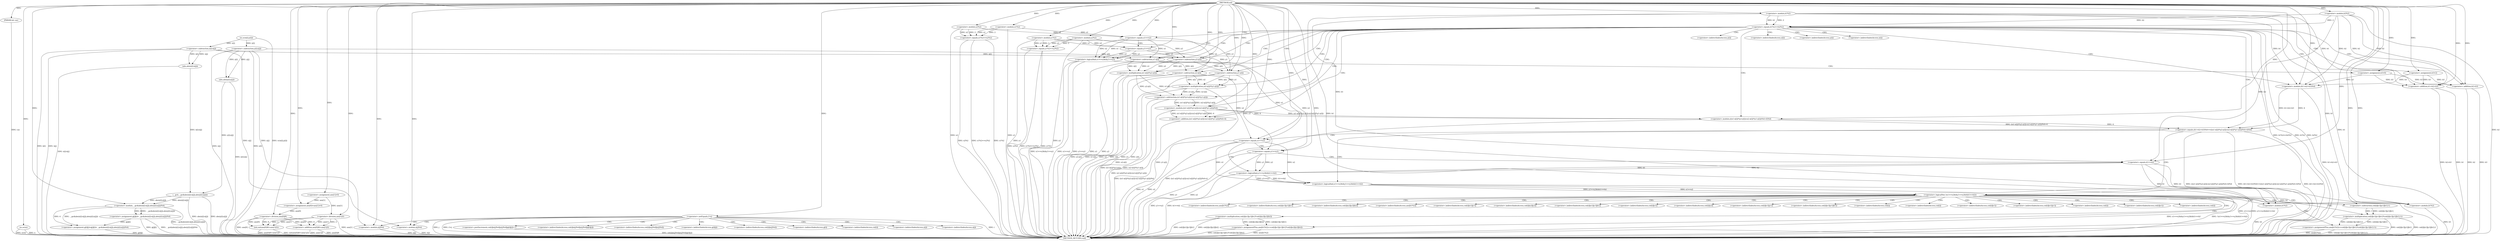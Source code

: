 digraph "sol" {  
"1000268" [label = "(METHOD,sol)" ]
"1000505" [label = "(METHOD_RETURN,void)" ]
"1000269" [label = "(PARAM,int cas)" ]
"1000271" [label = "(sc,sc(n))" ]
"1000273" [label = "(sc,sc(x[i],y[i]))" ]
"1000280" [label = "(<operator>.assignment,g[i][j]=g[j][i]=__gcd(abs(x[i]-x[j]),abs(y[i]-y[j]))%4)" ]
"1000338" [label = "(<operator>.assignment,ans[0]=ans[1]=0)" ]
"1000493" [label = "(out,out(ans[0]/6+ans[1]/2))" ]
"1000312" [label = "(<operator>.notEquals,i!=j)" ]
"1000315" [label = "(<operator>.postIncrement,cnt[i][x[j]%4][y[j]%4][g[i][j]]++)" ]
"1000286" [label = "(<operator>.assignment,g[j][i]=__gcd(abs(x[i]-x[j]),abs(y[i]-y[j]))%4)" ]
"1000342" [label = "(<operator>.assignment,ans[1]=0)" ]
"1000349" [label = "(<operator>.equals,x1%2==x2%2)" ]
"1000357" [label = "(<operator>.equals,y1%2==y2%2)" ]
"1000365" [label = "(<operator>.equals,b1%2==b2%2)" ]
"1000494" [label = "(<operator>.addition,ans[0]/6+ans[1]/2)" ]
"1000292" [label = "(<operator>.modulo,__gcd(abs(x[i]-x[j]),abs(y[i]-y[j]))%4)" ]
"1000374" [label = "(<operator>.assignment,b3=2)" ]
"1000495" [label = "(<operator>.division,ans[0]/6)" ]
"1000500" [label = "(<operator>.division,ans[1]/2)" ]
"1000293" [label = "(__gcd,__gcd(abs(x[i]-x[j]),abs(y[i]-y[j])))" ]
"1000350" [label = "(<operator>.modulo,x1%2)" ]
"1000353" [label = "(<operator>.modulo,x2%2)" ]
"1000358" [label = "(<operator>.modulo,y1%2)" ]
"1000361" [label = "(<operator>.modulo,y2%2)" ]
"1000366" [label = "(<operator>.modulo,b1%2)" ]
"1000369" [label = "(<operator>.modulo,b2%2)" ]
"1000378" [label = "(<operator>.logicalAnd,x1==x2&&y1==y2)" ]
"1000385" [label = "(<operator>.assignment,b3=0)" ]
"1000389" [label = "(<operator>.equals,(b1+b2+b3)%4==(((x1-x[i])*(y2-y[i])-(x2-x[i])*(y1-y[i]))%4+4)%4)" ]
"1000294" [label = "(abs,abs(x[i]-x[j]))" ]
"1000302" [label = "(abs,abs(y[i]-y[j]))" ]
"1000327" [label = "(<operator>.modulo,y[j]%4)" ]
"1000295" [label = "(<operator>.subtraction,x[i]-x[j])" ]
"1000303" [label = "(<operator>.subtraction,y[i]-y[j])" ]
"1000322" [label = "(<operator>.modulo,x[j]%4)" ]
"1000379" [label = "(<operator>.equals,x1==x2)" ]
"1000382" [label = "(<operator>.equals,y1==y2)" ]
"1000390" [label = "(<operator>.modulo,(b1+b2+b3)%4)" ]
"1000397" [label = "(<operator>.modulo,(((x1-x[i])*(y2-y[i])-(x2-x[i])*(y1-y[i]))%4+4)%4)" ]
"1000428" [label = "(<operator>.logicalNot,!(x1==x2&&y1==y2&&b1==b2))" ]
"1000440" [label = "(<operator>.assignmentPlus,ans[b1%2]+=cnt[i][x1][y1][b1]*cnt[i][x2][y2][b2])" ]
"1000391" [label = "(<operator>.addition,b1+b2+b3)" ]
"1000398" [label = "(<operator>.addition,((x1-x[i])*(y2-y[i])-(x2-x[i])*(y1-y[i]))%4+4)" ]
"1000466" [label = "(<operator>.assignmentPlus,ans[b1%2]+=cnt[i][x1][y1][b1]*(cnt[i][x1][y1][b1]-1))" ]
"1000393" [label = "(<operator>.addition,b2+b3)" ]
"1000399" [label = "(<operator>.modulo,((x1-x[i])*(y2-y[i])-(x2-x[i])*(y1-y[i]))%4)" ]
"1000429" [label = "(<operator>.logicalAnd,x1==x2&&y1==y2&&b1==b2)" ]
"1000446" [label = "(<operator>.multiplication,cnt[i][x1][y1][b1]*cnt[i][x2][y2][b2])" ]
"1000400" [label = "(<operator>.subtraction,(x1-x[i])*(y2-y[i])-(x2-x[i])*(y1-y[i]))" ]
"1000430" [label = "(<operator>.equals,x1==x2)" ]
"1000433" [label = "(<operator>.logicalAnd,y1==y2&&b1==b2)" ]
"1000443" [label = "(<operator>.modulo,b1%2)" ]
"1000472" [label = "(<operator>.multiplication,cnt[i][x1][y1][b1]*(cnt[i][x1][y1][b1]-1))" ]
"1000401" [label = "(<operator>.multiplication,(x1-x[i])*(y2-y[i]))" ]
"1000412" [label = "(<operator>.multiplication,(x2-x[i])*(y1-y[i]))" ]
"1000434" [label = "(<operator>.equals,y1==y2)" ]
"1000437" [label = "(<operator>.equals,b1==b2)" ]
"1000469" [label = "(<operator>.modulo,b1%2)" ]
"1000482" [label = "(<operator>.subtraction,cnt[i][x1][y1][b1]-1)" ]
"1000402" [label = "(<operator>.subtraction,x1-x[i])" ]
"1000407" [label = "(<operator>.subtraction,y2-y[i])" ]
"1000413" [label = "(<operator>.subtraction,x2-x[i])" ]
"1000418" [label = "(<operator>.subtraction,y1-y[i])" ]
"1000316" [label = "(<operator>.indirectIndexAccess,cnt[i][x[j]%4][y[j]%4][g[i][j]])" ]
"1000317" [label = "(<operator>.indirectIndexAccess,cnt[i][x[j]%4][y[j]%4])" ]
"1000332" [label = "(<operator>.indirectIndexAccess,g[i][j])" ]
"1000318" [label = "(<operator>.indirectIndexAccess,cnt[i][x[j]%4])" ]
"1000333" [label = "(<operator>.indirectIndexAccess,g[i])" ]
"1000319" [label = "(<operator>.indirectIndexAccess,cnt[i])" ]
"1000328" [label = "(<operator>.indirectIndexAccess,y[j])" ]
"1000323" [label = "(<operator>.indirectIndexAccess,x[j])" ]
"1000441" [label = "(<operator>.indirectIndexAccess,ans[b1%2])" ]
"1000447" [label = "(<operator>.indirectIndexAccess,cnt[i][x1][y1][b1])" ]
"1000456" [label = "(<operator>.indirectIndexAccess,cnt[i][x2][y2][b2])" ]
"1000467" [label = "(<operator>.indirectIndexAccess,ans[b1%2])" ]
"1000448" [label = "(<operator>.indirectIndexAccess,cnt[i][x1][y1])" ]
"1000457" [label = "(<operator>.indirectIndexAccess,cnt[i][x2][y2])" ]
"1000473" [label = "(<operator>.indirectIndexAccess,cnt[i][x1][y1][b1])" ]
"1000449" [label = "(<operator>.indirectIndexAccess,cnt[i][x1])" ]
"1000458" [label = "(<operator>.indirectIndexAccess,cnt[i][x2])" ]
"1000474" [label = "(<operator>.indirectIndexAccess,cnt[i][x1][y1])" ]
"1000483" [label = "(<operator>.indirectIndexAccess,cnt[i][x1][y1][b1])" ]
"1000404" [label = "(<operator>.indirectIndexAccess,x[i])" ]
"1000409" [label = "(<operator>.indirectIndexAccess,y[i])" ]
"1000415" [label = "(<operator>.indirectIndexAccess,x[i])" ]
"1000420" [label = "(<operator>.indirectIndexAccess,y[i])" ]
"1000450" [label = "(<operator>.indirectIndexAccess,cnt[i])" ]
"1000459" [label = "(<operator>.indirectIndexAccess,cnt[i])" ]
"1000475" [label = "(<operator>.indirectIndexAccess,cnt[i][x1])" ]
"1000484" [label = "(<operator>.indirectIndexAccess,cnt[i][x1][y1])" ]
"1000476" [label = "(<operator>.indirectIndexAccess,cnt[i])" ]
"1000485" [label = "(<operator>.indirectIndexAccess,cnt[i][x1])" ]
"1000486" [label = "(<operator>.indirectIndexAccess,cnt[i])" ]
  "1000269" -> "1000505"  [ label = "DDG: cas"] 
  "1000271" -> "1000505"  [ label = "DDG: sc(n)"] 
  "1000273" -> "1000505"  [ label = "DDG: sc(x[i],y[i])"] 
  "1000280" -> "1000505"  [ label = "DDG: g[i][j]"] 
  "1000286" -> "1000505"  [ label = "DDG: g[j][i]"] 
  "1000295" -> "1000505"  [ label = "DDG: x[i]"] 
  "1000295" -> "1000505"  [ label = "DDG: x[j]"] 
  "1000294" -> "1000505"  [ label = "DDG: x[i]-x[j]"] 
  "1000293" -> "1000505"  [ label = "DDG: abs(x[i]-x[j])"] 
  "1000303" -> "1000505"  [ label = "DDG: y[i]"] 
  "1000303" -> "1000505"  [ label = "DDG: y[j]"] 
  "1000302" -> "1000505"  [ label = "DDG: y[i]-y[j]"] 
  "1000293" -> "1000505"  [ label = "DDG: abs(y[i]-y[j])"] 
  "1000292" -> "1000505"  [ label = "DDG: __gcd(abs(x[i]-x[j]),abs(y[i]-y[j]))"] 
  "1000286" -> "1000505"  [ label = "DDG: __gcd(abs(x[i]-x[j]),abs(y[i]-y[j]))%4"] 
  "1000312" -> "1000505"  [ label = "DDG: i"] 
  "1000312" -> "1000505"  [ label = "DDG: j"] 
  "1000312" -> "1000505"  [ label = "DDG: i!=j"] 
  "1000322" -> "1000505"  [ label = "DDG: x[j]"] 
  "1000327" -> "1000505"  [ label = "DDG: y[j]"] 
  "1000315" -> "1000505"  [ label = "DDG: cnt[i][x[j]%4][y[j]%4][g[i][j]]"] 
  "1000350" -> "1000505"  [ label = "DDG: x1"] 
  "1000349" -> "1000505"  [ label = "DDG: x1%2"] 
  "1000353" -> "1000505"  [ label = "DDG: x2"] 
  "1000349" -> "1000505"  [ label = "DDG: x2%2"] 
  "1000349" -> "1000505"  [ label = "DDG: x1%2==x2%2"] 
  "1000358" -> "1000505"  [ label = "DDG: y1"] 
  "1000357" -> "1000505"  [ label = "DDG: y1%2"] 
  "1000361" -> "1000505"  [ label = "DDG: y2"] 
  "1000357" -> "1000505"  [ label = "DDG: y2%2"] 
  "1000357" -> "1000505"  [ label = "DDG: y1%2==y2%2"] 
  "1000366" -> "1000505"  [ label = "DDG: b1"] 
  "1000365" -> "1000505"  [ label = "DDG: b1%2"] 
  "1000369" -> "1000505"  [ label = "DDG: b2"] 
  "1000365" -> "1000505"  [ label = "DDG: b2%2"] 
  "1000365" -> "1000505"  [ label = "DDG: b1%2==b2%2"] 
  "1000378" -> "1000505"  [ label = "DDG: x1==x2"] 
  "1000378" -> "1000505"  [ label = "DDG: y1==y2"] 
  "1000378" -> "1000505"  [ label = "DDG: x1==x2&&y1==y2"] 
  "1000391" -> "1000505"  [ label = "DDG: b1"] 
  "1000393" -> "1000505"  [ label = "DDG: b2"] 
  "1000393" -> "1000505"  [ label = "DDG: b3"] 
  "1000391" -> "1000505"  [ label = "DDG: b2+b3"] 
  "1000390" -> "1000505"  [ label = "DDG: b1+b2+b3"] 
  "1000389" -> "1000505"  [ label = "DDG: (b1+b2+b3)%4"] 
  "1000402" -> "1000505"  [ label = "DDG: x1"] 
  "1000401" -> "1000505"  [ label = "DDG: x1-x[i]"] 
  "1000407" -> "1000505"  [ label = "DDG: y2"] 
  "1000401" -> "1000505"  [ label = "DDG: y2-y[i]"] 
  "1000400" -> "1000505"  [ label = "DDG: (x1-x[i])*(y2-y[i])"] 
  "1000413" -> "1000505"  [ label = "DDG: x2"] 
  "1000413" -> "1000505"  [ label = "DDG: x[i]"] 
  "1000412" -> "1000505"  [ label = "DDG: x2-x[i]"] 
  "1000418" -> "1000505"  [ label = "DDG: y1"] 
  "1000418" -> "1000505"  [ label = "DDG: y[i]"] 
  "1000412" -> "1000505"  [ label = "DDG: y1-y[i]"] 
  "1000400" -> "1000505"  [ label = "DDG: (x2-x[i])*(y1-y[i])"] 
  "1000399" -> "1000505"  [ label = "DDG: (x1-x[i])*(y2-y[i])-(x2-x[i])*(y1-y[i])"] 
  "1000398" -> "1000505"  [ label = "DDG: ((x1-x[i])*(y2-y[i])-(x2-x[i])*(y1-y[i]))%4"] 
  "1000397" -> "1000505"  [ label = "DDG: ((x1-x[i])*(y2-y[i])-(x2-x[i])*(y1-y[i]))%4+4"] 
  "1000389" -> "1000505"  [ label = "DDG: (((x1-x[i])*(y2-y[i])-(x2-x[i])*(y1-y[i]))%4+4)%4"] 
  "1000389" -> "1000505"  [ label = "DDG: (b1+b2+b3)%4==(((x1-x[i])*(y2-y[i])-(x2-x[i])*(y1-y[i]))%4+4)%4"] 
  "1000430" -> "1000505"  [ label = "DDG: x1"] 
  "1000430" -> "1000505"  [ label = "DDG: x2"] 
  "1000429" -> "1000505"  [ label = "DDG: x1==x2"] 
  "1000434" -> "1000505"  [ label = "DDG: y1"] 
  "1000434" -> "1000505"  [ label = "DDG: y2"] 
  "1000433" -> "1000505"  [ label = "DDG: y1==y2"] 
  "1000437" -> "1000505"  [ label = "DDG: b2"] 
  "1000433" -> "1000505"  [ label = "DDG: b1==b2"] 
  "1000429" -> "1000505"  [ label = "DDG: y1==y2&&b1==b2"] 
  "1000428" -> "1000505"  [ label = "DDG: x1==x2&&y1==y2&&b1==b2"] 
  "1000428" -> "1000505"  [ label = "DDG: !(x1==x2&&y1==y2&&b1==b2)"] 
  "1000469" -> "1000505"  [ label = "DDG: b1"] 
  "1000466" -> "1000505"  [ label = "DDG: ans[b1%2]"] 
  "1000472" -> "1000505"  [ label = "DDG: cnt[i][x1][y1][b1]"] 
  "1000472" -> "1000505"  [ label = "DDG: cnt[i][x1][y1][b1]-1"] 
  "1000466" -> "1000505"  [ label = "DDG: cnt[i][x1][y1][b1]*(cnt[i][x1][y1][b1]-1)"] 
  "1000443" -> "1000505"  [ label = "DDG: b1"] 
  "1000440" -> "1000505"  [ label = "DDG: ans[b1%2]"] 
  "1000446" -> "1000505"  [ label = "DDG: cnt[i][x1][y1][b1]"] 
  "1000446" -> "1000505"  [ label = "DDG: cnt[i][x2][y2][b2]"] 
  "1000440" -> "1000505"  [ label = "DDG: cnt[i][x1][y1][b1]*cnt[i][x2][y2][b2]"] 
  "1000495" -> "1000505"  [ label = "DDG: ans[0]"] 
  "1000494" -> "1000505"  [ label = "DDG: ans[0]/6"] 
  "1000500" -> "1000505"  [ label = "DDG: ans[1]"] 
  "1000494" -> "1000505"  [ label = "DDG: ans[1]/2"] 
  "1000493" -> "1000505"  [ label = "DDG: ans[0]/6+ans[1]/2"] 
  "1000493" -> "1000505"  [ label = "DDG: out(ans[0]/6+ans[1]/2)"] 
  "1000271" -> "1000505"  [ label = "DDG: n"] 
  "1000268" -> "1000269"  [ label = "DDG: "] 
  "1000268" -> "1000271"  [ label = "DDG: "] 
  "1000286" -> "1000280"  [ label = "DDG: g[j][i]"] 
  "1000292" -> "1000280"  [ label = "DDG: 4"] 
  "1000292" -> "1000280"  [ label = "DDG: __gcd(abs(x[i]-x[j]),abs(y[i]-y[j]))"] 
  "1000342" -> "1000338"  [ label = "DDG: ans[1]"] 
  "1000268" -> "1000338"  [ label = "DDG: "] 
  "1000495" -> "1000493"  [ label = "DDG: ans[0]"] 
  "1000495" -> "1000493"  [ label = "DDG: 6"] 
  "1000500" -> "1000493"  [ label = "DDG: 2"] 
  "1000500" -> "1000493"  [ label = "DDG: ans[1]"] 
  "1000292" -> "1000286"  [ label = "DDG: 4"] 
  "1000292" -> "1000286"  [ label = "DDG: __gcd(abs(x[i]-x[j]),abs(y[i]-y[j]))"] 
  "1000268" -> "1000312"  [ label = "DDG: "] 
  "1000268" -> "1000342"  [ label = "DDG: "] 
  "1000495" -> "1000494"  [ label = "DDG: ans[0]"] 
  "1000495" -> "1000494"  [ label = "DDG: 6"] 
  "1000500" -> "1000494"  [ label = "DDG: 2"] 
  "1000500" -> "1000494"  [ label = "DDG: ans[1]"] 
  "1000293" -> "1000292"  [ label = "DDG: abs(y[i]-y[j])"] 
  "1000293" -> "1000292"  [ label = "DDG: abs(x[i]-x[j])"] 
  "1000268" -> "1000292"  [ label = "DDG: "] 
  "1000350" -> "1000349"  [ label = "DDG: 2"] 
  "1000350" -> "1000349"  [ label = "DDG: x1"] 
  "1000353" -> "1000349"  [ label = "DDG: 2"] 
  "1000353" -> "1000349"  [ label = "DDG: x2"] 
  "1000358" -> "1000357"  [ label = "DDG: 2"] 
  "1000358" -> "1000357"  [ label = "DDG: y1"] 
  "1000361" -> "1000357"  [ label = "DDG: 2"] 
  "1000361" -> "1000357"  [ label = "DDG: y2"] 
  "1000366" -> "1000365"  [ label = "DDG: 2"] 
  "1000366" -> "1000365"  [ label = "DDG: b1"] 
  "1000369" -> "1000365"  [ label = "DDG: 2"] 
  "1000369" -> "1000365"  [ label = "DDG: b2"] 
  "1000268" -> "1000374"  [ label = "DDG: "] 
  "1000338" -> "1000495"  [ label = "DDG: ans[0]"] 
  "1000268" -> "1000495"  [ label = "DDG: "] 
  "1000342" -> "1000500"  [ label = "DDG: ans[1]"] 
  "1000268" -> "1000500"  [ label = "DDG: "] 
  "1000294" -> "1000293"  [ label = "DDG: x[i]-x[j]"] 
  "1000302" -> "1000293"  [ label = "DDG: y[i]-y[j]"] 
  "1000268" -> "1000350"  [ label = "DDG: "] 
  "1000268" -> "1000353"  [ label = "DDG: "] 
  "1000268" -> "1000358"  [ label = "DDG: "] 
  "1000268" -> "1000361"  [ label = "DDG: "] 
  "1000268" -> "1000366"  [ label = "DDG: "] 
  "1000268" -> "1000369"  [ label = "DDG: "] 
  "1000268" -> "1000385"  [ label = "DDG: "] 
  "1000295" -> "1000294"  [ label = "DDG: x[i]"] 
  "1000295" -> "1000294"  [ label = "DDG: x[j]"] 
  "1000303" -> "1000302"  [ label = "DDG: y[j]"] 
  "1000303" -> "1000302"  [ label = "DDG: y[i]"] 
  "1000303" -> "1000327"  [ label = "DDG: y[j]"] 
  "1000268" -> "1000327"  [ label = "DDG: "] 
  "1000379" -> "1000378"  [ label = "DDG: x2"] 
  "1000379" -> "1000378"  [ label = "DDG: x1"] 
  "1000382" -> "1000378"  [ label = "DDG: y1"] 
  "1000382" -> "1000378"  [ label = "DDG: y2"] 
  "1000390" -> "1000389"  [ label = "DDG: 4"] 
  "1000390" -> "1000389"  [ label = "DDG: b1+b2+b3"] 
  "1000397" -> "1000389"  [ label = "DDG: ((x1-x[i])*(y2-y[i])-(x2-x[i])*(y1-y[i]))%4+4"] 
  "1000397" -> "1000389"  [ label = "DDG: 4"] 
  "1000273" -> "1000295"  [ label = "DDG: x[i]"] 
  "1000273" -> "1000303"  [ label = "DDG: y[i]"] 
  "1000295" -> "1000322"  [ label = "DDG: x[j]"] 
  "1000268" -> "1000322"  [ label = "DDG: "] 
  "1000350" -> "1000379"  [ label = "DDG: x1"] 
  "1000268" -> "1000379"  [ label = "DDG: "] 
  "1000353" -> "1000379"  [ label = "DDG: x2"] 
  "1000358" -> "1000382"  [ label = "DDG: y1"] 
  "1000268" -> "1000382"  [ label = "DDG: "] 
  "1000361" -> "1000382"  [ label = "DDG: y2"] 
  "1000366" -> "1000390"  [ label = "DDG: b1"] 
  "1000268" -> "1000390"  [ label = "DDG: "] 
  "1000374" -> "1000390"  [ label = "DDG: b3"] 
  "1000385" -> "1000390"  [ label = "DDG: b3"] 
  "1000369" -> "1000390"  [ label = "DDG: b2"] 
  "1000268" -> "1000397"  [ label = "DDG: "] 
  "1000399" -> "1000397"  [ label = "DDG: 4"] 
  "1000399" -> "1000397"  [ label = "DDG: (x1-x[i])*(y2-y[i])-(x2-x[i])*(y1-y[i])"] 
  "1000446" -> "1000440"  [ label = "DDG: cnt[i][x1][y1][b1]"] 
  "1000446" -> "1000440"  [ label = "DDG: cnt[i][x2][y2][b2]"] 
  "1000366" -> "1000391"  [ label = "DDG: b1"] 
  "1000268" -> "1000391"  [ label = "DDG: "] 
  "1000374" -> "1000391"  [ label = "DDG: b3"] 
  "1000385" -> "1000391"  [ label = "DDG: b3"] 
  "1000369" -> "1000391"  [ label = "DDG: b2"] 
  "1000399" -> "1000398"  [ label = "DDG: 4"] 
  "1000399" -> "1000398"  [ label = "DDG: (x1-x[i])*(y2-y[i])-(x2-x[i])*(y1-y[i])"] 
  "1000268" -> "1000398"  [ label = "DDG: "] 
  "1000429" -> "1000428"  [ label = "DDG: x1==x2"] 
  "1000429" -> "1000428"  [ label = "DDG: y1==y2&&b1==b2"] 
  "1000472" -> "1000466"  [ label = "DDG: cnt[i][x1][y1][b1]"] 
  "1000472" -> "1000466"  [ label = "DDG: cnt[i][x1][y1][b1]-1"] 
  "1000369" -> "1000393"  [ label = "DDG: b2"] 
  "1000268" -> "1000393"  [ label = "DDG: "] 
  "1000374" -> "1000393"  [ label = "DDG: b3"] 
  "1000385" -> "1000393"  [ label = "DDG: b3"] 
  "1000400" -> "1000399"  [ label = "DDG: (x1-x[i])*(y2-y[i])"] 
  "1000400" -> "1000399"  [ label = "DDG: (x2-x[i])*(y1-y[i])"] 
  "1000268" -> "1000399"  [ label = "DDG: "] 
  "1000430" -> "1000429"  [ label = "DDG: x1"] 
  "1000430" -> "1000429"  [ label = "DDG: x2"] 
  "1000433" -> "1000429"  [ label = "DDG: y1==y2"] 
  "1000433" -> "1000429"  [ label = "DDG: b1==b2"] 
  "1000401" -> "1000400"  [ label = "DDG: y2-y[i]"] 
  "1000401" -> "1000400"  [ label = "DDG: x1-x[i]"] 
  "1000412" -> "1000400"  [ label = "DDG: y1-y[i]"] 
  "1000412" -> "1000400"  [ label = "DDG: x2-x[i]"] 
  "1000402" -> "1000430"  [ label = "DDG: x1"] 
  "1000268" -> "1000430"  [ label = "DDG: "] 
  "1000413" -> "1000430"  [ label = "DDG: x2"] 
  "1000434" -> "1000433"  [ label = "DDG: y1"] 
  "1000434" -> "1000433"  [ label = "DDG: y2"] 
  "1000437" -> "1000433"  [ label = "DDG: b2"] 
  "1000437" -> "1000433"  [ label = "DDG: b1"] 
  "1000437" -> "1000443"  [ label = "DDG: b1"] 
  "1000268" -> "1000443"  [ label = "DDG: "] 
  "1000366" -> "1000443"  [ label = "DDG: b1"] 
  "1000482" -> "1000472"  [ label = "DDG: cnt[i][x1][y1][b1]"] 
  "1000482" -> "1000472"  [ label = "DDG: 1"] 
  "1000402" -> "1000401"  [ label = "DDG: x[i]"] 
  "1000402" -> "1000401"  [ label = "DDG: x1"] 
  "1000407" -> "1000401"  [ label = "DDG: y[i]"] 
  "1000407" -> "1000401"  [ label = "DDG: y2"] 
  "1000413" -> "1000412"  [ label = "DDG: x[i]"] 
  "1000413" -> "1000412"  [ label = "DDG: x2"] 
  "1000418" -> "1000412"  [ label = "DDG: y[i]"] 
  "1000418" -> "1000412"  [ label = "DDG: y1"] 
  "1000418" -> "1000434"  [ label = "DDG: y1"] 
  "1000268" -> "1000434"  [ label = "DDG: "] 
  "1000407" -> "1000434"  [ label = "DDG: y2"] 
  "1000268" -> "1000437"  [ label = "DDG: "] 
  "1000366" -> "1000437"  [ label = "DDG: b1"] 
  "1000369" -> "1000437"  [ label = "DDG: b2"] 
  "1000437" -> "1000469"  [ label = "DDG: b1"] 
  "1000268" -> "1000469"  [ label = "DDG: "] 
  "1000366" -> "1000469"  [ label = "DDG: b1"] 
  "1000268" -> "1000482"  [ label = "DDG: "] 
  "1000379" -> "1000402"  [ label = "DDG: x1"] 
  "1000268" -> "1000402"  [ label = "DDG: "] 
  "1000295" -> "1000402"  [ label = "DDG: x[i]"] 
  "1000361" -> "1000407"  [ label = "DDG: y2"] 
  "1000382" -> "1000407"  [ label = "DDG: y2"] 
  "1000268" -> "1000407"  [ label = "DDG: "] 
  "1000303" -> "1000407"  [ label = "DDG: y[i]"] 
  "1000379" -> "1000413"  [ label = "DDG: x2"] 
  "1000268" -> "1000413"  [ label = "DDG: "] 
  "1000402" -> "1000413"  [ label = "DDG: x[i]"] 
  "1000358" -> "1000418"  [ label = "DDG: y1"] 
  "1000382" -> "1000418"  [ label = "DDG: y1"] 
  "1000268" -> "1000418"  [ label = "DDG: "] 
  "1000407" -> "1000418"  [ label = "DDG: y[i]"] 
  "1000312" -> "1000332"  [ label = "CDG: "] 
  "1000312" -> "1000315"  [ label = "CDG: "] 
  "1000312" -> "1000318"  [ label = "CDG: "] 
  "1000312" -> "1000316"  [ label = "CDG: "] 
  "1000312" -> "1000333"  [ label = "CDG: "] 
  "1000312" -> "1000323"  [ label = "CDG: "] 
  "1000312" -> "1000328"  [ label = "CDG: "] 
  "1000312" -> "1000319"  [ label = "CDG: "] 
  "1000312" -> "1000327"  [ label = "CDG: "] 
  "1000312" -> "1000317"  [ label = "CDG: "] 
  "1000312" -> "1000322"  [ label = "CDG: "] 
  "1000365" -> "1000389"  [ label = "CDG: "] 
  "1000365" -> "1000379"  [ label = "CDG: "] 
  "1000365" -> "1000409"  [ label = "CDG: "] 
  "1000365" -> "1000415"  [ label = "CDG: "] 
  "1000365" -> "1000404"  [ label = "CDG: "] 
  "1000365" -> "1000407"  [ label = "CDG: "] 
  "1000365" -> "1000398"  [ label = "CDG: "] 
  "1000365" -> "1000420"  [ label = "CDG: "] 
  "1000365" -> "1000412"  [ label = "CDG: "] 
  "1000365" -> "1000402"  [ label = "CDG: "] 
  "1000365" -> "1000378"  [ label = "CDG: "] 
  "1000365" -> "1000397"  [ label = "CDG: "] 
  "1000365" -> "1000391"  [ label = "CDG: "] 
  "1000365" -> "1000418"  [ label = "CDG: "] 
  "1000365" -> "1000401"  [ label = "CDG: "] 
  "1000365" -> "1000400"  [ label = "CDG: "] 
  "1000365" -> "1000399"  [ label = "CDG: "] 
  "1000365" -> "1000413"  [ label = "CDG: "] 
  "1000365" -> "1000393"  [ label = "CDG: "] 
  "1000365" -> "1000390"  [ label = "CDG: "] 
  "1000365" -> "1000374"  [ label = "CDG: "] 
  "1000378" -> "1000385"  [ label = "CDG: "] 
  "1000389" -> "1000430"  [ label = "CDG: "] 
  "1000389" -> "1000428"  [ label = "CDG: "] 
  "1000389" -> "1000429"  [ label = "CDG: "] 
  "1000379" -> "1000382"  [ label = "CDG: "] 
  "1000428" -> "1000483"  [ label = "CDG: "] 
  "1000428" -> "1000456"  [ label = "CDG: "] 
  "1000428" -> "1000473"  [ label = "CDG: "] 
  "1000428" -> "1000466"  [ label = "CDG: "] 
  "1000428" -> "1000443"  [ label = "CDG: "] 
  "1000428" -> "1000447"  [ label = "CDG: "] 
  "1000428" -> "1000486"  [ label = "CDG: "] 
  "1000428" -> "1000448"  [ label = "CDG: "] 
  "1000428" -> "1000457"  [ label = "CDG: "] 
  "1000428" -> "1000446"  [ label = "CDG: "] 
  "1000428" -> "1000469"  [ label = "CDG: "] 
  "1000428" -> "1000467"  [ label = "CDG: "] 
  "1000428" -> "1000476"  [ label = "CDG: "] 
  "1000428" -> "1000458"  [ label = "CDG: "] 
  "1000428" -> "1000449"  [ label = "CDG: "] 
  "1000428" -> "1000472"  [ label = "CDG: "] 
  "1000428" -> "1000474"  [ label = "CDG: "] 
  "1000428" -> "1000485"  [ label = "CDG: "] 
  "1000428" -> "1000459"  [ label = "CDG: "] 
  "1000428" -> "1000482"  [ label = "CDG: "] 
  "1000428" -> "1000450"  [ label = "CDG: "] 
  "1000428" -> "1000440"  [ label = "CDG: "] 
  "1000428" -> "1000484"  [ label = "CDG: "] 
  "1000428" -> "1000441"  [ label = "CDG: "] 
  "1000428" -> "1000475"  [ label = "CDG: "] 
  "1000430" -> "1000433"  [ label = "CDG: "] 
  "1000430" -> "1000434"  [ label = "CDG: "] 
  "1000434" -> "1000437"  [ label = "CDG: "] 
}
